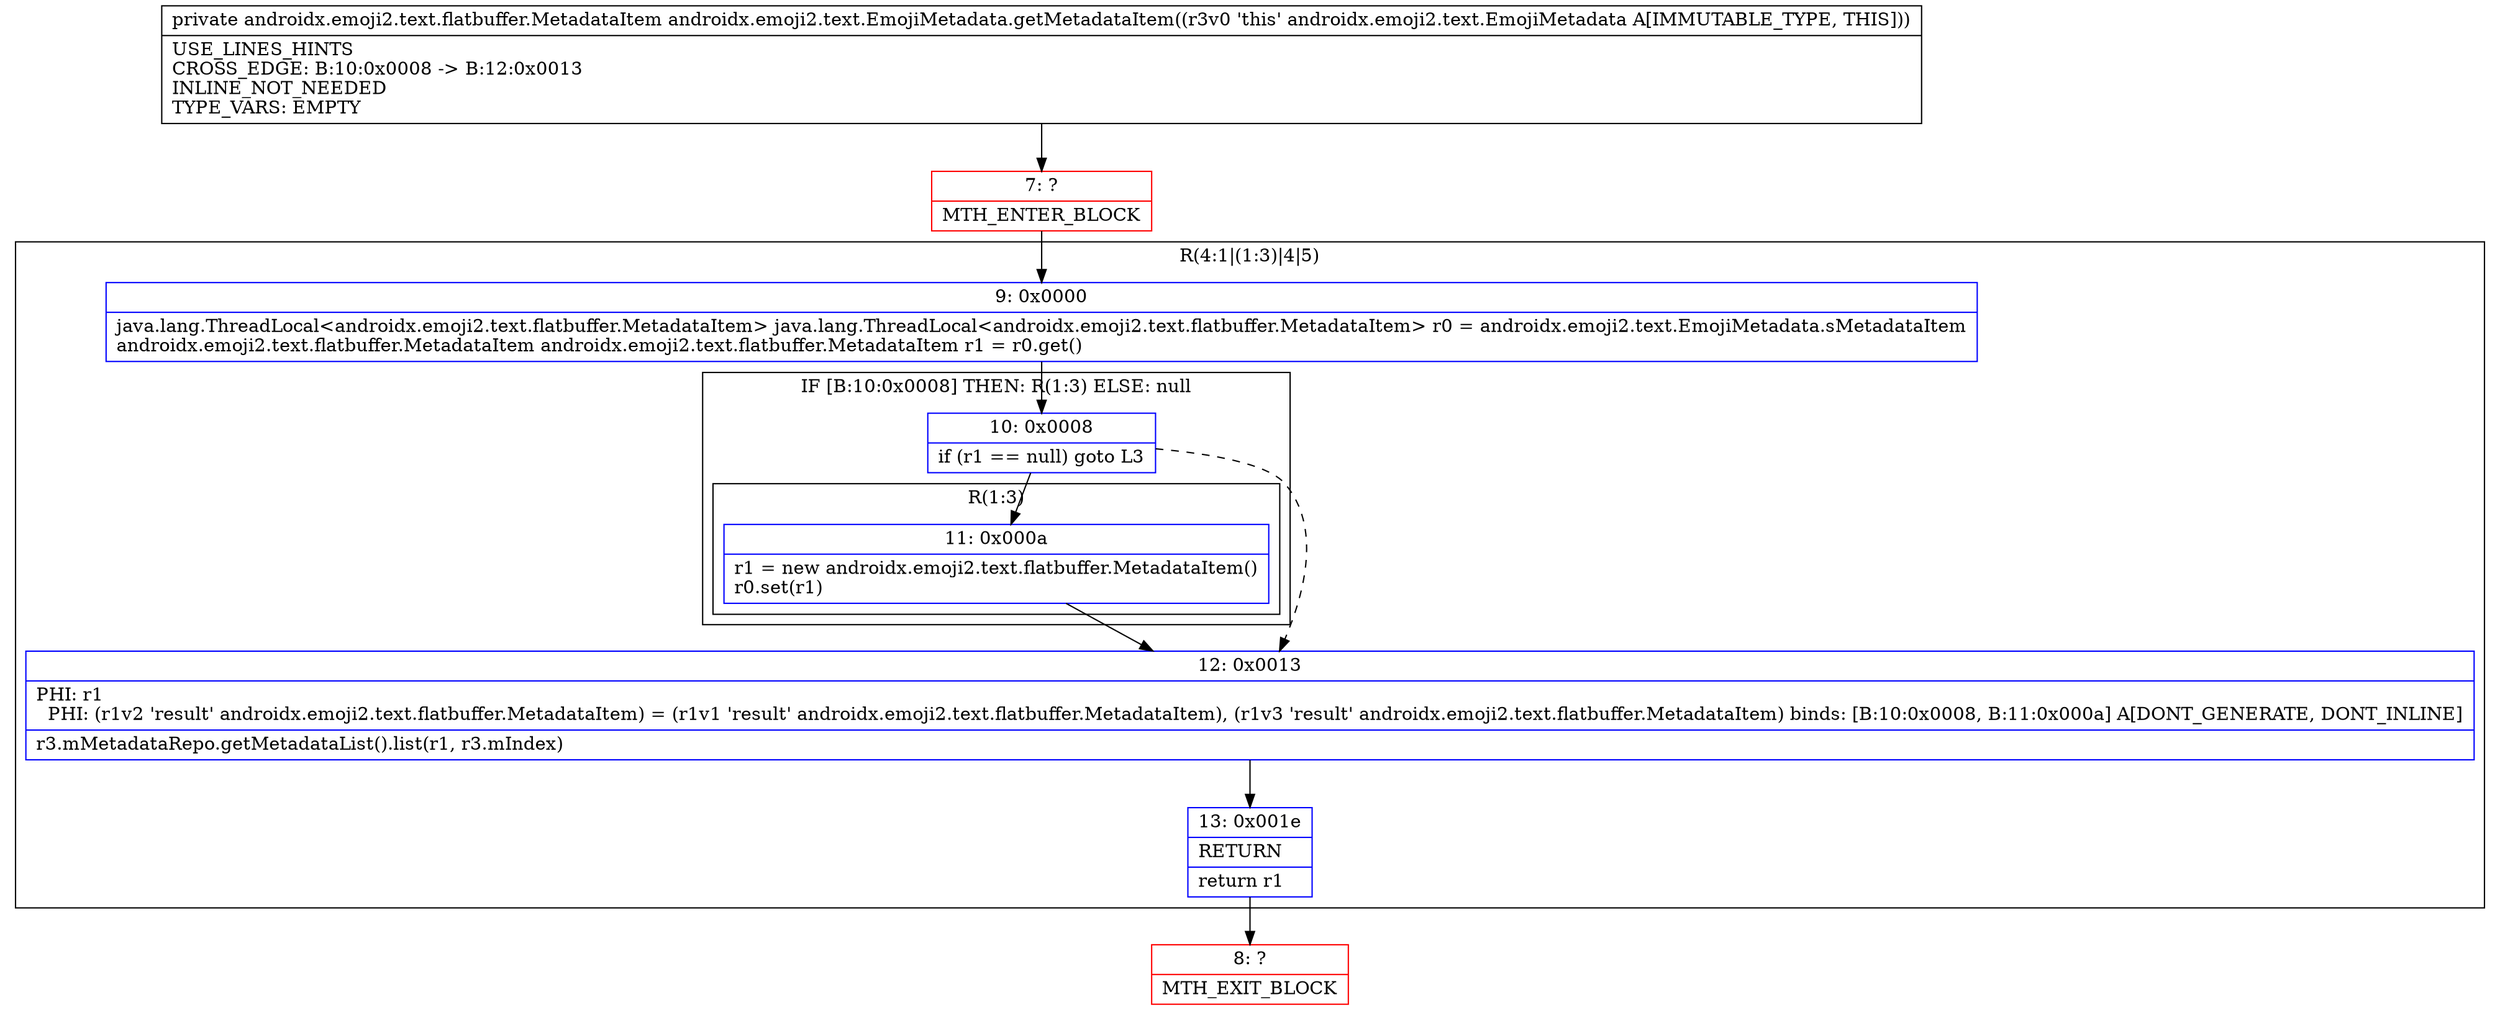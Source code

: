 digraph "CFG forandroidx.emoji2.text.EmojiMetadata.getMetadataItem()Landroidx\/emoji2\/text\/flatbuffer\/MetadataItem;" {
subgraph cluster_Region_1199197336 {
label = "R(4:1|(1:3)|4|5)";
node [shape=record,color=blue];
Node_9 [shape=record,label="{9\:\ 0x0000|java.lang.ThreadLocal\<androidx.emoji2.text.flatbuffer.MetadataItem\> java.lang.ThreadLocal\<androidx.emoji2.text.flatbuffer.MetadataItem\> r0 = androidx.emoji2.text.EmojiMetadata.sMetadataItem\landroidx.emoji2.text.flatbuffer.MetadataItem androidx.emoji2.text.flatbuffer.MetadataItem r1 = r0.get()\l}"];
subgraph cluster_IfRegion_248518430 {
label = "IF [B:10:0x0008] THEN: R(1:3) ELSE: null";
node [shape=record,color=blue];
Node_10 [shape=record,label="{10\:\ 0x0008|if (r1 == null) goto L3\l}"];
subgraph cluster_Region_1362322449 {
label = "R(1:3)";
node [shape=record,color=blue];
Node_11 [shape=record,label="{11\:\ 0x000a|r1 = new androidx.emoji2.text.flatbuffer.MetadataItem()\lr0.set(r1)\l}"];
}
}
Node_12 [shape=record,label="{12\:\ 0x0013|PHI: r1 \l  PHI: (r1v2 'result' androidx.emoji2.text.flatbuffer.MetadataItem) = (r1v1 'result' androidx.emoji2.text.flatbuffer.MetadataItem), (r1v3 'result' androidx.emoji2.text.flatbuffer.MetadataItem) binds: [B:10:0x0008, B:11:0x000a] A[DONT_GENERATE, DONT_INLINE]\l|r3.mMetadataRepo.getMetadataList().list(r1, r3.mIndex)\l}"];
Node_13 [shape=record,label="{13\:\ 0x001e|RETURN\l|return r1\l}"];
}
Node_7 [shape=record,color=red,label="{7\:\ ?|MTH_ENTER_BLOCK\l}"];
Node_8 [shape=record,color=red,label="{8\:\ ?|MTH_EXIT_BLOCK\l}"];
MethodNode[shape=record,label="{private androidx.emoji2.text.flatbuffer.MetadataItem androidx.emoji2.text.EmojiMetadata.getMetadataItem((r3v0 'this' androidx.emoji2.text.EmojiMetadata A[IMMUTABLE_TYPE, THIS]))  | USE_LINES_HINTS\lCROSS_EDGE: B:10:0x0008 \-\> B:12:0x0013\lINLINE_NOT_NEEDED\lTYPE_VARS: EMPTY\l}"];
MethodNode -> Node_7;Node_9 -> Node_10;
Node_10 -> Node_11;
Node_10 -> Node_12[style=dashed];
Node_11 -> Node_12;
Node_12 -> Node_13;
Node_13 -> Node_8;
Node_7 -> Node_9;
}

